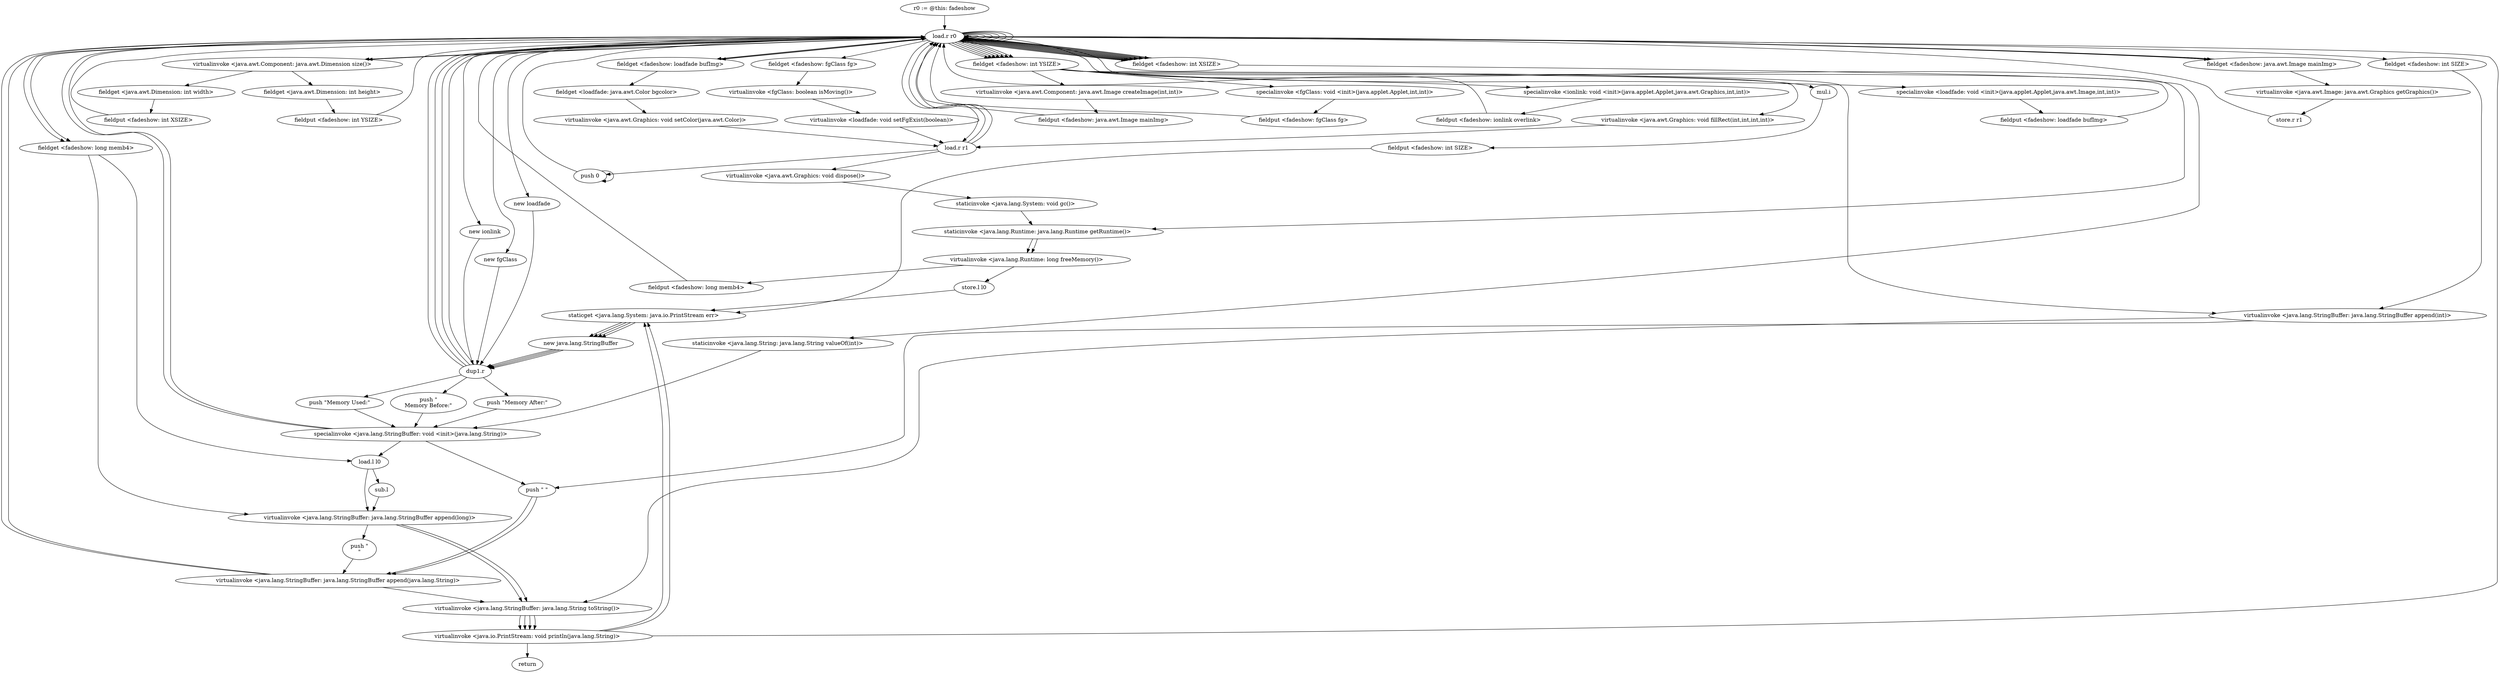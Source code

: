 digraph "" {
    "r0 := @this: fadeshow"
    "load.r r0"
    "r0 := @this: fadeshow"->"load.r r0";
    "staticinvoke <java.lang.Runtime: java.lang.Runtime getRuntime()>"
    "load.r r0"->"staticinvoke <java.lang.Runtime: java.lang.Runtime getRuntime()>";
    "virtualinvoke <java.lang.Runtime: long freeMemory()>"
    "staticinvoke <java.lang.Runtime: java.lang.Runtime getRuntime()>"->"virtualinvoke <java.lang.Runtime: long freeMemory()>";
    "fieldput <fadeshow: long memb4>"
    "virtualinvoke <java.lang.Runtime: long freeMemory()>"->"fieldput <fadeshow: long memb4>";
    "fieldput <fadeshow: long memb4>"->"load.r r0";
    "load.r r0"->"load.r r0";
    "virtualinvoke <java.awt.Component: java.awt.Dimension size()>"
    "load.r r0"->"virtualinvoke <java.awt.Component: java.awt.Dimension size()>";
    "fieldget <java.awt.Dimension: int width>"
    "virtualinvoke <java.awt.Component: java.awt.Dimension size()>"->"fieldget <java.awt.Dimension: int width>";
    "fieldput <fadeshow: int XSIZE>"
    "fieldget <java.awt.Dimension: int width>"->"fieldput <fadeshow: int XSIZE>";
    "fieldput <fadeshow: int XSIZE>"->"load.r r0";
    "load.r r0"->"load.r r0";
    "load.r r0"->"virtualinvoke <java.awt.Component: java.awt.Dimension size()>";
    "fieldget <java.awt.Dimension: int height>"
    "virtualinvoke <java.awt.Component: java.awt.Dimension size()>"->"fieldget <java.awt.Dimension: int height>";
    "fieldput <fadeshow: int YSIZE>"
    "fieldget <java.awt.Dimension: int height>"->"fieldput <fadeshow: int YSIZE>";
    "fieldput <fadeshow: int YSIZE>"->"load.r r0";
    "load.r r0"->"load.r r0";
    "fieldget <fadeshow: int XSIZE>"
    "load.r r0"->"fieldget <fadeshow: int XSIZE>";
    "fieldget <fadeshow: int XSIZE>"->"load.r r0";
    "fieldget <fadeshow: int YSIZE>"
    "load.r r0"->"fieldget <fadeshow: int YSIZE>";
    "mul.i"
    "fieldget <fadeshow: int YSIZE>"->"mul.i";
    "fieldput <fadeshow: int SIZE>"
    "mul.i"->"fieldput <fadeshow: int SIZE>";
    "staticget <java.lang.System: java.io.PrintStream err>"
    "fieldput <fadeshow: int SIZE>"->"staticget <java.lang.System: java.io.PrintStream err>";
    "new java.lang.StringBuffer"
    "staticget <java.lang.System: java.io.PrintStream err>"->"new java.lang.StringBuffer";
    "dup1.r"
    "new java.lang.StringBuffer"->"dup1.r";
    "dup1.r"->"load.r r0";
    "load.r r0"->"fieldget <fadeshow: int XSIZE>";
    "staticinvoke <java.lang.String: java.lang.String valueOf(int)>"
    "fieldget <fadeshow: int XSIZE>"->"staticinvoke <java.lang.String: java.lang.String valueOf(int)>";
    "specialinvoke <java.lang.StringBuffer: void <init>(java.lang.String)>"
    "staticinvoke <java.lang.String: java.lang.String valueOf(int)>"->"specialinvoke <java.lang.StringBuffer: void <init>(java.lang.String)>";
    "push \" \""
    "specialinvoke <java.lang.StringBuffer: void <init>(java.lang.String)>"->"push \" \"";
    "virtualinvoke <java.lang.StringBuffer: java.lang.StringBuffer append(java.lang.String)>"
    "push \" \""->"virtualinvoke <java.lang.StringBuffer: java.lang.StringBuffer append(java.lang.String)>";
    "virtualinvoke <java.lang.StringBuffer: java.lang.StringBuffer append(java.lang.String)>"->"load.r r0";
    "load.r r0"->"fieldget <fadeshow: int YSIZE>";
    "virtualinvoke <java.lang.StringBuffer: java.lang.StringBuffer append(int)>"
    "fieldget <fadeshow: int YSIZE>"->"virtualinvoke <java.lang.StringBuffer: java.lang.StringBuffer append(int)>";
    "virtualinvoke <java.lang.StringBuffer: java.lang.StringBuffer append(int)>"->"push \" \"";
    "push \" \""->"virtualinvoke <java.lang.StringBuffer: java.lang.StringBuffer append(java.lang.String)>";
    "virtualinvoke <java.lang.StringBuffer: java.lang.StringBuffer append(java.lang.String)>"->"load.r r0";
    "fieldget <fadeshow: int SIZE>"
    "load.r r0"->"fieldget <fadeshow: int SIZE>";
    "fieldget <fadeshow: int SIZE>"->"virtualinvoke <java.lang.StringBuffer: java.lang.StringBuffer append(int)>";
    "virtualinvoke <java.lang.StringBuffer: java.lang.String toString()>"
    "virtualinvoke <java.lang.StringBuffer: java.lang.StringBuffer append(int)>"->"virtualinvoke <java.lang.StringBuffer: java.lang.String toString()>";
    "virtualinvoke <java.io.PrintStream: void println(java.lang.String)>"
    "virtualinvoke <java.lang.StringBuffer: java.lang.String toString()>"->"virtualinvoke <java.io.PrintStream: void println(java.lang.String)>";
    "virtualinvoke <java.io.PrintStream: void println(java.lang.String)>"->"load.r r0";
    "load.r r0"->"load.r r0";
    "load.r r0"->"load.r r0";
    "load.r r0"->"fieldget <fadeshow: int XSIZE>";
    "fieldget <fadeshow: int XSIZE>"->"load.r r0";
    "load.r r0"->"fieldget <fadeshow: int YSIZE>";
    "virtualinvoke <java.awt.Component: java.awt.Image createImage(int,int)>"
    "fieldget <fadeshow: int YSIZE>"->"virtualinvoke <java.awt.Component: java.awt.Image createImage(int,int)>";
    "fieldput <fadeshow: java.awt.Image mainImg>"
    "virtualinvoke <java.awt.Component: java.awt.Image createImage(int,int)>"->"fieldput <fadeshow: java.awt.Image mainImg>";
    "fieldput <fadeshow: java.awt.Image mainImg>"->"load.r r0";
    "fieldget <fadeshow: java.awt.Image mainImg>"
    "load.r r0"->"fieldget <fadeshow: java.awt.Image mainImg>";
    "virtualinvoke <java.awt.Image: java.awt.Graphics getGraphics()>"
    "fieldget <fadeshow: java.awt.Image mainImg>"->"virtualinvoke <java.awt.Image: java.awt.Graphics getGraphics()>";
    "store.r r1"
    "virtualinvoke <java.awt.Image: java.awt.Graphics getGraphics()>"->"store.r r1";
    "store.r r1"->"load.r r0";
    "new loadfade"
    "load.r r0"->"new loadfade";
    "new loadfade"->"dup1.r";
    "dup1.r"->"load.r r0";
    "load.r r0"->"load.r r0";
    "load.r r0"->"fieldget <fadeshow: java.awt.Image mainImg>";
    "fieldget <fadeshow: java.awt.Image mainImg>"->"load.r r0";
    "load.r r0"->"fieldget <fadeshow: int XSIZE>";
    "fieldget <fadeshow: int XSIZE>"->"load.r r0";
    "load.r r0"->"fieldget <fadeshow: int YSIZE>";
    "specialinvoke <loadfade: void <init>(java.applet.Applet,java.awt.Image,int,int)>"
    "fieldget <fadeshow: int YSIZE>"->"specialinvoke <loadfade: void <init>(java.applet.Applet,java.awt.Image,int,int)>";
    "fieldput <fadeshow: loadfade bufImg>"
    "specialinvoke <loadfade: void <init>(java.applet.Applet,java.awt.Image,int,int)>"->"fieldput <fadeshow: loadfade bufImg>";
    "fieldput <fadeshow: loadfade bufImg>"->"load.r r0";
    "new ionlink"
    "load.r r0"->"new ionlink";
    "new ionlink"->"dup1.r";
    "dup1.r"->"load.r r0";
    "load.r r1"
    "load.r r0"->"load.r r1";
    "load.r r1"->"load.r r0";
    "load.r r0"->"fieldget <fadeshow: int XSIZE>";
    "fieldget <fadeshow: int XSIZE>"->"load.r r0";
    "load.r r0"->"fieldget <fadeshow: int YSIZE>";
    "specialinvoke <ionlink: void <init>(java.applet.Applet,java.awt.Graphics,int,int)>"
    "fieldget <fadeshow: int YSIZE>"->"specialinvoke <ionlink: void <init>(java.applet.Applet,java.awt.Graphics,int,int)>";
    "fieldput <fadeshow: ionlink overlink>"
    "specialinvoke <ionlink: void <init>(java.applet.Applet,java.awt.Graphics,int,int)>"->"fieldput <fadeshow: ionlink overlink>";
    "fieldput <fadeshow: ionlink overlink>"->"load.r r0";
    "new fgClass"
    "load.r r0"->"new fgClass";
    "new fgClass"->"dup1.r";
    "dup1.r"->"load.r r0";
    "load.r r0"->"load.r r0";
    "load.r r0"->"fieldget <fadeshow: int XSIZE>";
    "fieldget <fadeshow: int XSIZE>"->"load.r r0";
    "load.r r0"->"fieldget <fadeshow: int YSIZE>";
    "specialinvoke <fgClass: void <init>(java.applet.Applet,int,int)>"
    "fieldget <fadeshow: int YSIZE>"->"specialinvoke <fgClass: void <init>(java.applet.Applet,int,int)>";
    "fieldput <fadeshow: fgClass fg>"
    "specialinvoke <fgClass: void <init>(java.applet.Applet,int,int)>"->"fieldput <fadeshow: fgClass fg>";
    "fieldput <fadeshow: fgClass fg>"->"load.r r0";
    "fieldget <fadeshow: loadfade bufImg>"
    "load.r r0"->"fieldget <fadeshow: loadfade bufImg>";
    "fieldget <fadeshow: loadfade bufImg>"->"load.r r0";
    "fieldget <fadeshow: fgClass fg>"
    "load.r r0"->"fieldget <fadeshow: fgClass fg>";
    "virtualinvoke <fgClass: boolean isMoving()>"
    "fieldget <fadeshow: fgClass fg>"->"virtualinvoke <fgClass: boolean isMoving()>";
    "virtualinvoke <loadfade: void setFgExist(boolean)>"
    "virtualinvoke <fgClass: boolean isMoving()>"->"virtualinvoke <loadfade: void setFgExist(boolean)>";
    "virtualinvoke <loadfade: void setFgExist(boolean)>"->"load.r r1";
    "load.r r1"->"load.r r0";
    "load.r r0"->"fieldget <fadeshow: loadfade bufImg>";
    "fieldget <loadfade: java.awt.Color bgcolor>"
    "fieldget <fadeshow: loadfade bufImg>"->"fieldget <loadfade: java.awt.Color bgcolor>";
    "virtualinvoke <java.awt.Graphics: void setColor(java.awt.Color)>"
    "fieldget <loadfade: java.awt.Color bgcolor>"->"virtualinvoke <java.awt.Graphics: void setColor(java.awt.Color)>";
    "virtualinvoke <java.awt.Graphics: void setColor(java.awt.Color)>"->"load.r r1";
    "push 0"
    "load.r r1"->"push 0";
    "push 0"->"push 0";
    "push 0"->"load.r r0";
    "load.r r0"->"fieldget <fadeshow: int XSIZE>";
    "fieldget <fadeshow: int XSIZE>"->"load.r r0";
    "load.r r0"->"fieldget <fadeshow: int YSIZE>";
    "virtualinvoke <java.awt.Graphics: void fillRect(int,int,int,int)>"
    "fieldget <fadeshow: int YSIZE>"->"virtualinvoke <java.awt.Graphics: void fillRect(int,int,int,int)>";
    "virtualinvoke <java.awt.Graphics: void fillRect(int,int,int,int)>"->"load.r r1";
    "virtualinvoke <java.awt.Graphics: void dispose()>"
    "load.r r1"->"virtualinvoke <java.awt.Graphics: void dispose()>";
    "staticinvoke <java.lang.System: void gc()>"
    "virtualinvoke <java.awt.Graphics: void dispose()>"->"staticinvoke <java.lang.System: void gc()>";
    "staticinvoke <java.lang.System: void gc()>"->"staticinvoke <java.lang.Runtime: java.lang.Runtime getRuntime()>";
    "staticinvoke <java.lang.Runtime: java.lang.Runtime getRuntime()>"->"virtualinvoke <java.lang.Runtime: long freeMemory()>";
    "store.l l0"
    "virtualinvoke <java.lang.Runtime: long freeMemory()>"->"store.l l0";
    "store.l l0"->"staticget <java.lang.System: java.io.PrintStream err>";
    "staticget <java.lang.System: java.io.PrintStream err>"->"new java.lang.StringBuffer";
    "new java.lang.StringBuffer"->"dup1.r";
    "push \"\nMemory Before:\""
    "dup1.r"->"push \"\nMemory Before:\"";
    "push \"\nMemory Before:\""->"specialinvoke <java.lang.StringBuffer: void <init>(java.lang.String)>";
    "specialinvoke <java.lang.StringBuffer: void <init>(java.lang.String)>"->"load.r r0";
    "fieldget <fadeshow: long memb4>"
    "load.r r0"->"fieldget <fadeshow: long memb4>";
    "virtualinvoke <java.lang.StringBuffer: java.lang.StringBuffer append(long)>"
    "fieldget <fadeshow: long memb4>"->"virtualinvoke <java.lang.StringBuffer: java.lang.StringBuffer append(long)>";
    "virtualinvoke <java.lang.StringBuffer: java.lang.StringBuffer append(long)>"->"virtualinvoke <java.lang.StringBuffer: java.lang.String toString()>";
    "virtualinvoke <java.lang.StringBuffer: java.lang.String toString()>"->"virtualinvoke <java.io.PrintStream: void println(java.lang.String)>";
    "virtualinvoke <java.io.PrintStream: void println(java.lang.String)>"->"staticget <java.lang.System: java.io.PrintStream err>";
    "staticget <java.lang.System: java.io.PrintStream err>"->"new java.lang.StringBuffer";
    "new java.lang.StringBuffer"->"dup1.r";
    "push \"Memory After:\""
    "dup1.r"->"push \"Memory After:\"";
    "push \"Memory After:\""->"specialinvoke <java.lang.StringBuffer: void <init>(java.lang.String)>";
    "load.l l0"
    "specialinvoke <java.lang.StringBuffer: void <init>(java.lang.String)>"->"load.l l0";
    "load.l l0"->"virtualinvoke <java.lang.StringBuffer: java.lang.StringBuffer append(long)>";
    "virtualinvoke <java.lang.StringBuffer: java.lang.StringBuffer append(long)>"->"virtualinvoke <java.lang.StringBuffer: java.lang.String toString()>";
    "virtualinvoke <java.lang.StringBuffer: java.lang.String toString()>"->"virtualinvoke <java.io.PrintStream: void println(java.lang.String)>";
    "virtualinvoke <java.io.PrintStream: void println(java.lang.String)>"->"staticget <java.lang.System: java.io.PrintStream err>";
    "staticget <java.lang.System: java.io.PrintStream err>"->"new java.lang.StringBuffer";
    "new java.lang.StringBuffer"->"dup1.r";
    "push \"Memory Used:\""
    "dup1.r"->"push \"Memory Used:\"";
    "push \"Memory Used:\""->"specialinvoke <java.lang.StringBuffer: void <init>(java.lang.String)>";
    "specialinvoke <java.lang.StringBuffer: void <init>(java.lang.String)>"->"load.r r0";
    "load.r r0"->"fieldget <fadeshow: long memb4>";
    "fieldget <fadeshow: long memb4>"->"load.l l0";
    "sub.l"
    "load.l l0"->"sub.l";
    "sub.l"->"virtualinvoke <java.lang.StringBuffer: java.lang.StringBuffer append(long)>";
    "push \"\n\""
    "virtualinvoke <java.lang.StringBuffer: java.lang.StringBuffer append(long)>"->"push \"\n\"";
    "push \"\n\""->"virtualinvoke <java.lang.StringBuffer: java.lang.StringBuffer append(java.lang.String)>";
    "virtualinvoke <java.lang.StringBuffer: java.lang.StringBuffer append(java.lang.String)>"->"virtualinvoke <java.lang.StringBuffer: java.lang.String toString()>";
    "virtualinvoke <java.lang.StringBuffer: java.lang.String toString()>"->"virtualinvoke <java.io.PrintStream: void println(java.lang.String)>";
    "return"
    "virtualinvoke <java.io.PrintStream: void println(java.lang.String)>"->"return";
}
